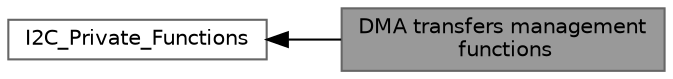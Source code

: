 digraph "DMA transfers management functions"
{
 // LATEX_PDF_SIZE
  bgcolor="transparent";
  edge [fontname=Helvetica,fontsize=10,labelfontname=Helvetica,labelfontsize=10];
  node [fontname=Helvetica,fontsize=10,shape=box,height=0.2,width=0.4];
  rankdir=LR;
  Node1 [id="Node000001",label="DMA transfers management\l functions",height=0.2,width=0.4,color="gray40", fillcolor="grey60", style="filled", fontcolor="black",tooltip="DMA transfers management functions."];
  Node2 [id="Node000002",label="I2C_Private_Functions",height=0.2,width=0.4,color="grey40", fillcolor="white", style="filled",URL="$group___i2_c___private___functions.html",tooltip=" "];
  Node2->Node1 [shape=plaintext, dir="back", style="solid"];
}

